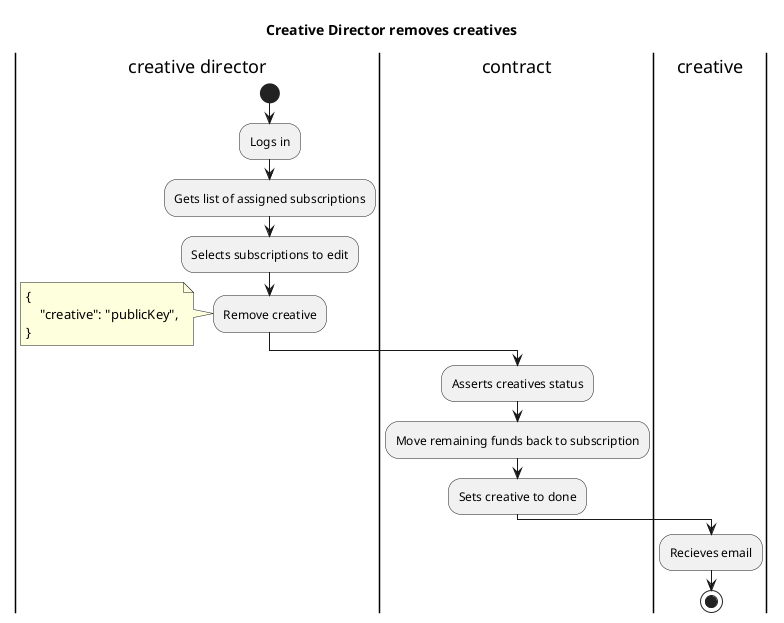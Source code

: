 @startuml
title "Creative Director removes creatives"
|creative director|
start
:Logs in;
:Gets list of assigned subscriptions;
:Selects subscriptions to edit;
:Remove creative;
note left
    {
        "creative": "publicKey",
    }
end note
|contract|
:Asserts creatives status;
:Move remaining funds back to subscription;
:Sets creative to done;
|creative|
:Recieves email;
stop
@enduml
